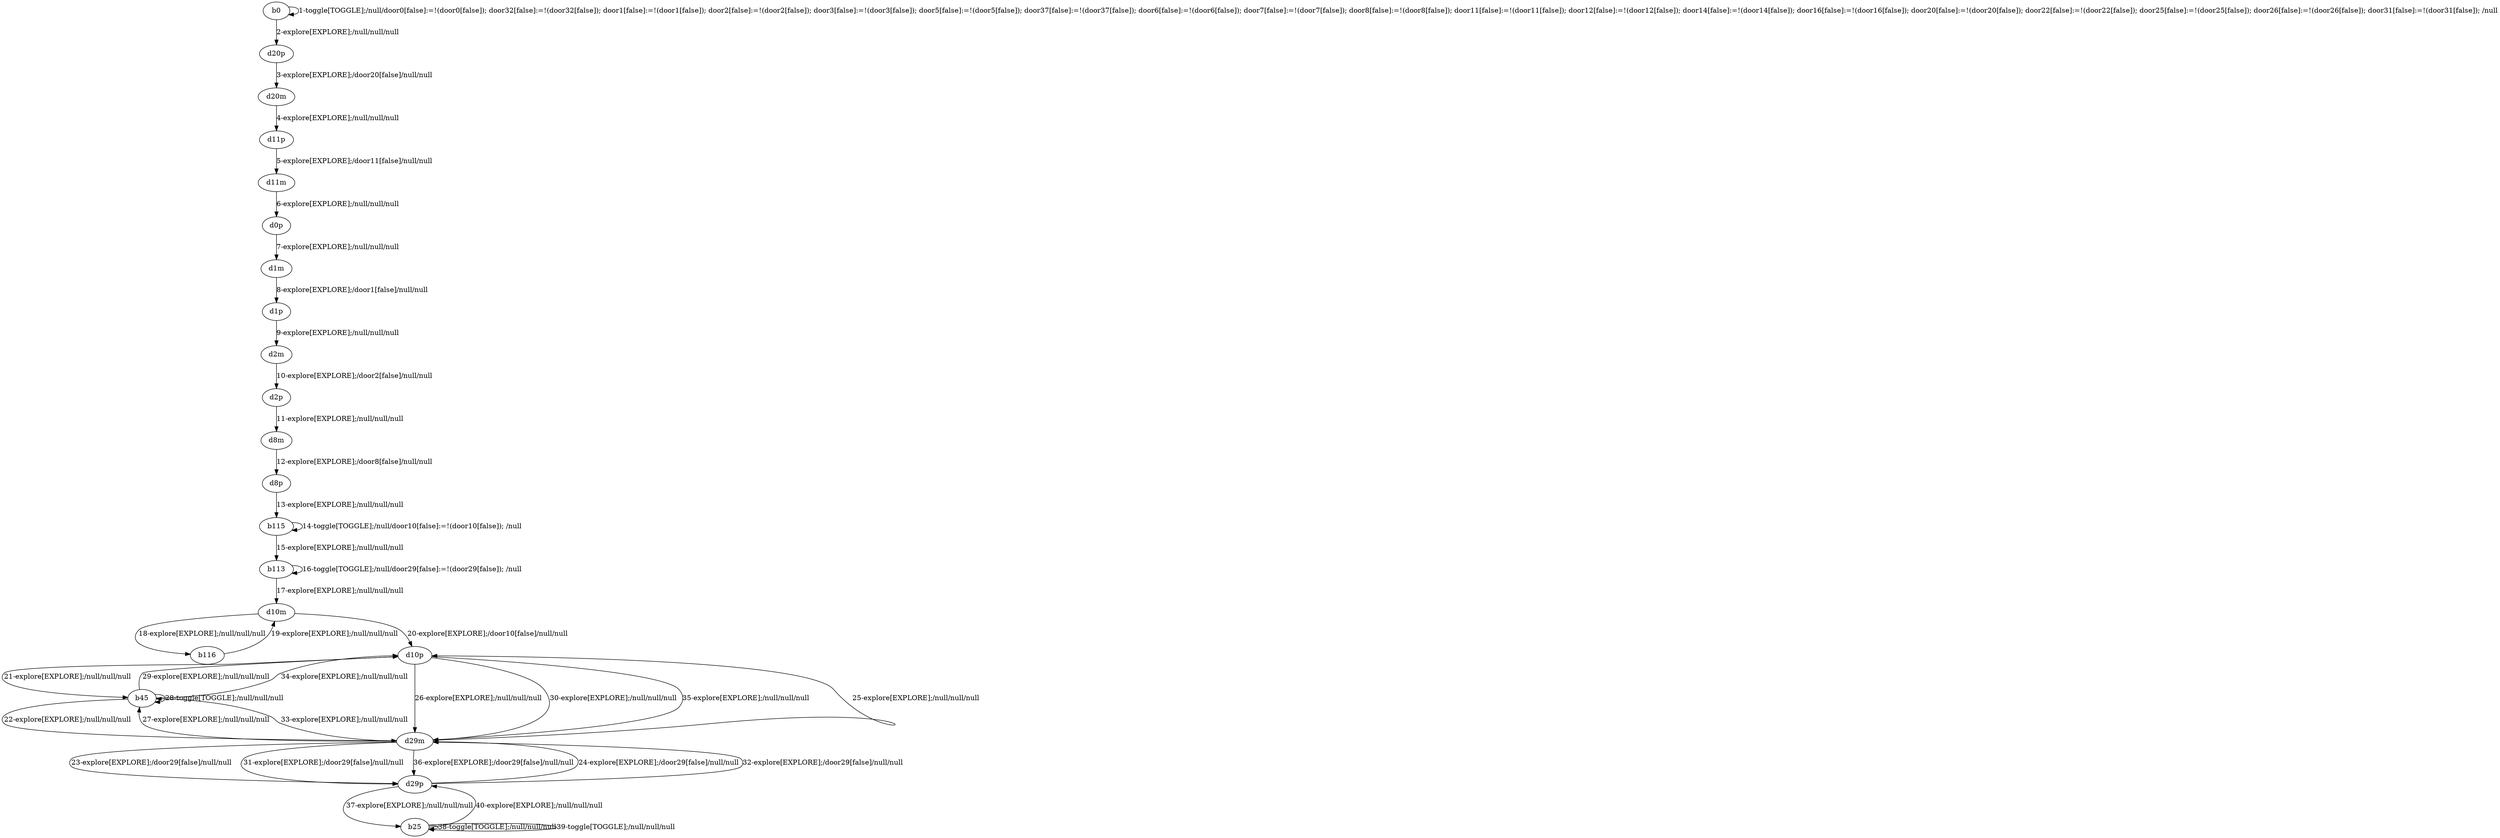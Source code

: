 # Total number of goals covered by this test: 11
# d29m --> d29p
# d10p --> d29m
# d29m --> b45
# b45 --> d10p
# b25 --> b25
# d29p --> b25
# d29m --> d10p
# d29p --> d29m
# b25 --> d29p
# b113 --> b113
# b45 --> b45

digraph g {
"b0" -> "b0" [label = "1-toggle[TOGGLE];/null/door0[false]:=!(door0[false]); door32[false]:=!(door32[false]); door1[false]:=!(door1[false]); door2[false]:=!(door2[false]); door3[false]:=!(door3[false]); door5[false]:=!(door5[false]); door37[false]:=!(door37[false]); door6[false]:=!(door6[false]); door7[false]:=!(door7[false]); door8[false]:=!(door8[false]); door11[false]:=!(door11[false]); door12[false]:=!(door12[false]); door14[false]:=!(door14[false]); door16[false]:=!(door16[false]); door20[false]:=!(door20[false]); door22[false]:=!(door22[false]); door25[false]:=!(door25[false]); door26[false]:=!(door26[false]); door31[false]:=!(door31[false]); /null"];
"b0" -> "d20p" [label = "2-explore[EXPLORE];/null/null/null"];
"d20p" -> "d20m" [label = "3-explore[EXPLORE];/door20[false]/null/null"];
"d20m" -> "d11p" [label = "4-explore[EXPLORE];/null/null/null"];
"d11p" -> "d11m" [label = "5-explore[EXPLORE];/door11[false]/null/null"];
"d11m" -> "d0p" [label = "6-explore[EXPLORE];/null/null/null"];
"d0p" -> "d1m" [label = "7-explore[EXPLORE];/null/null/null"];
"d1m" -> "d1p" [label = "8-explore[EXPLORE];/door1[false]/null/null"];
"d1p" -> "d2m" [label = "9-explore[EXPLORE];/null/null/null"];
"d2m" -> "d2p" [label = "10-explore[EXPLORE];/door2[false]/null/null"];
"d2p" -> "d8m" [label = "11-explore[EXPLORE];/null/null/null"];
"d8m" -> "d8p" [label = "12-explore[EXPLORE];/door8[false]/null/null"];
"d8p" -> "b115" [label = "13-explore[EXPLORE];/null/null/null"];
"b115" -> "b115" [label = "14-toggle[TOGGLE];/null/door10[false]:=!(door10[false]); /null"];
"b115" -> "b113" [label = "15-explore[EXPLORE];/null/null/null"];
"b113" -> "b113" [label = "16-toggle[TOGGLE];/null/door29[false]:=!(door29[false]); /null"];
"b113" -> "d10m" [label = "17-explore[EXPLORE];/null/null/null"];
"d10m" -> "b116" [label = "18-explore[EXPLORE];/null/null/null"];
"b116" -> "d10m" [label = "19-explore[EXPLORE];/null/null/null"];
"d10m" -> "d10p" [label = "20-explore[EXPLORE];/door10[false]/null/null"];
"d10p" -> "b45" [label = "21-explore[EXPLORE];/null/null/null"];
"b45" -> "d29m" [label = "22-explore[EXPLORE];/null/null/null"];
"d29m" -> "d29p" [label = "23-explore[EXPLORE];/door29[false]/null/null"];
"d29p" -> "d29m" [label = "24-explore[EXPLORE];/door29[false]/null/null"];
"d29m" -> "d10p" [label = "25-explore[EXPLORE];/null/null/null"];
"d10p" -> "d29m" [label = "26-explore[EXPLORE];/null/null/null"];
"d29m" -> "b45" [label = "27-explore[EXPLORE];/null/null/null"];
"b45" -> "b45" [label = "28-toggle[TOGGLE];/null/null/null"];
"b45" -> "d10p" [label = "29-explore[EXPLORE];/null/null/null"];
"d10p" -> "d29m" [label = "30-explore[EXPLORE];/null/null/null"];
"d29m" -> "d29p" [label = "31-explore[EXPLORE];/door29[false]/null/null"];
"d29p" -> "d29m" [label = "32-explore[EXPLORE];/door29[false]/null/null"];
"d29m" -> "b45" [label = "33-explore[EXPLORE];/null/null/null"];
"b45" -> "d10p" [label = "34-explore[EXPLORE];/null/null/null"];
"d10p" -> "d29m" [label = "35-explore[EXPLORE];/null/null/null"];
"d29m" -> "d29p" [label = "36-explore[EXPLORE];/door29[false]/null/null"];
"d29p" -> "b25" [label = "37-explore[EXPLORE];/null/null/null"];
"b25" -> "b25" [label = "38-toggle[TOGGLE];/null/null/null"];
"b25" -> "b25" [label = "39-toggle[TOGGLE];/null/null/null"];
"b25" -> "d29p" [label = "40-explore[EXPLORE];/null/null/null"];
}